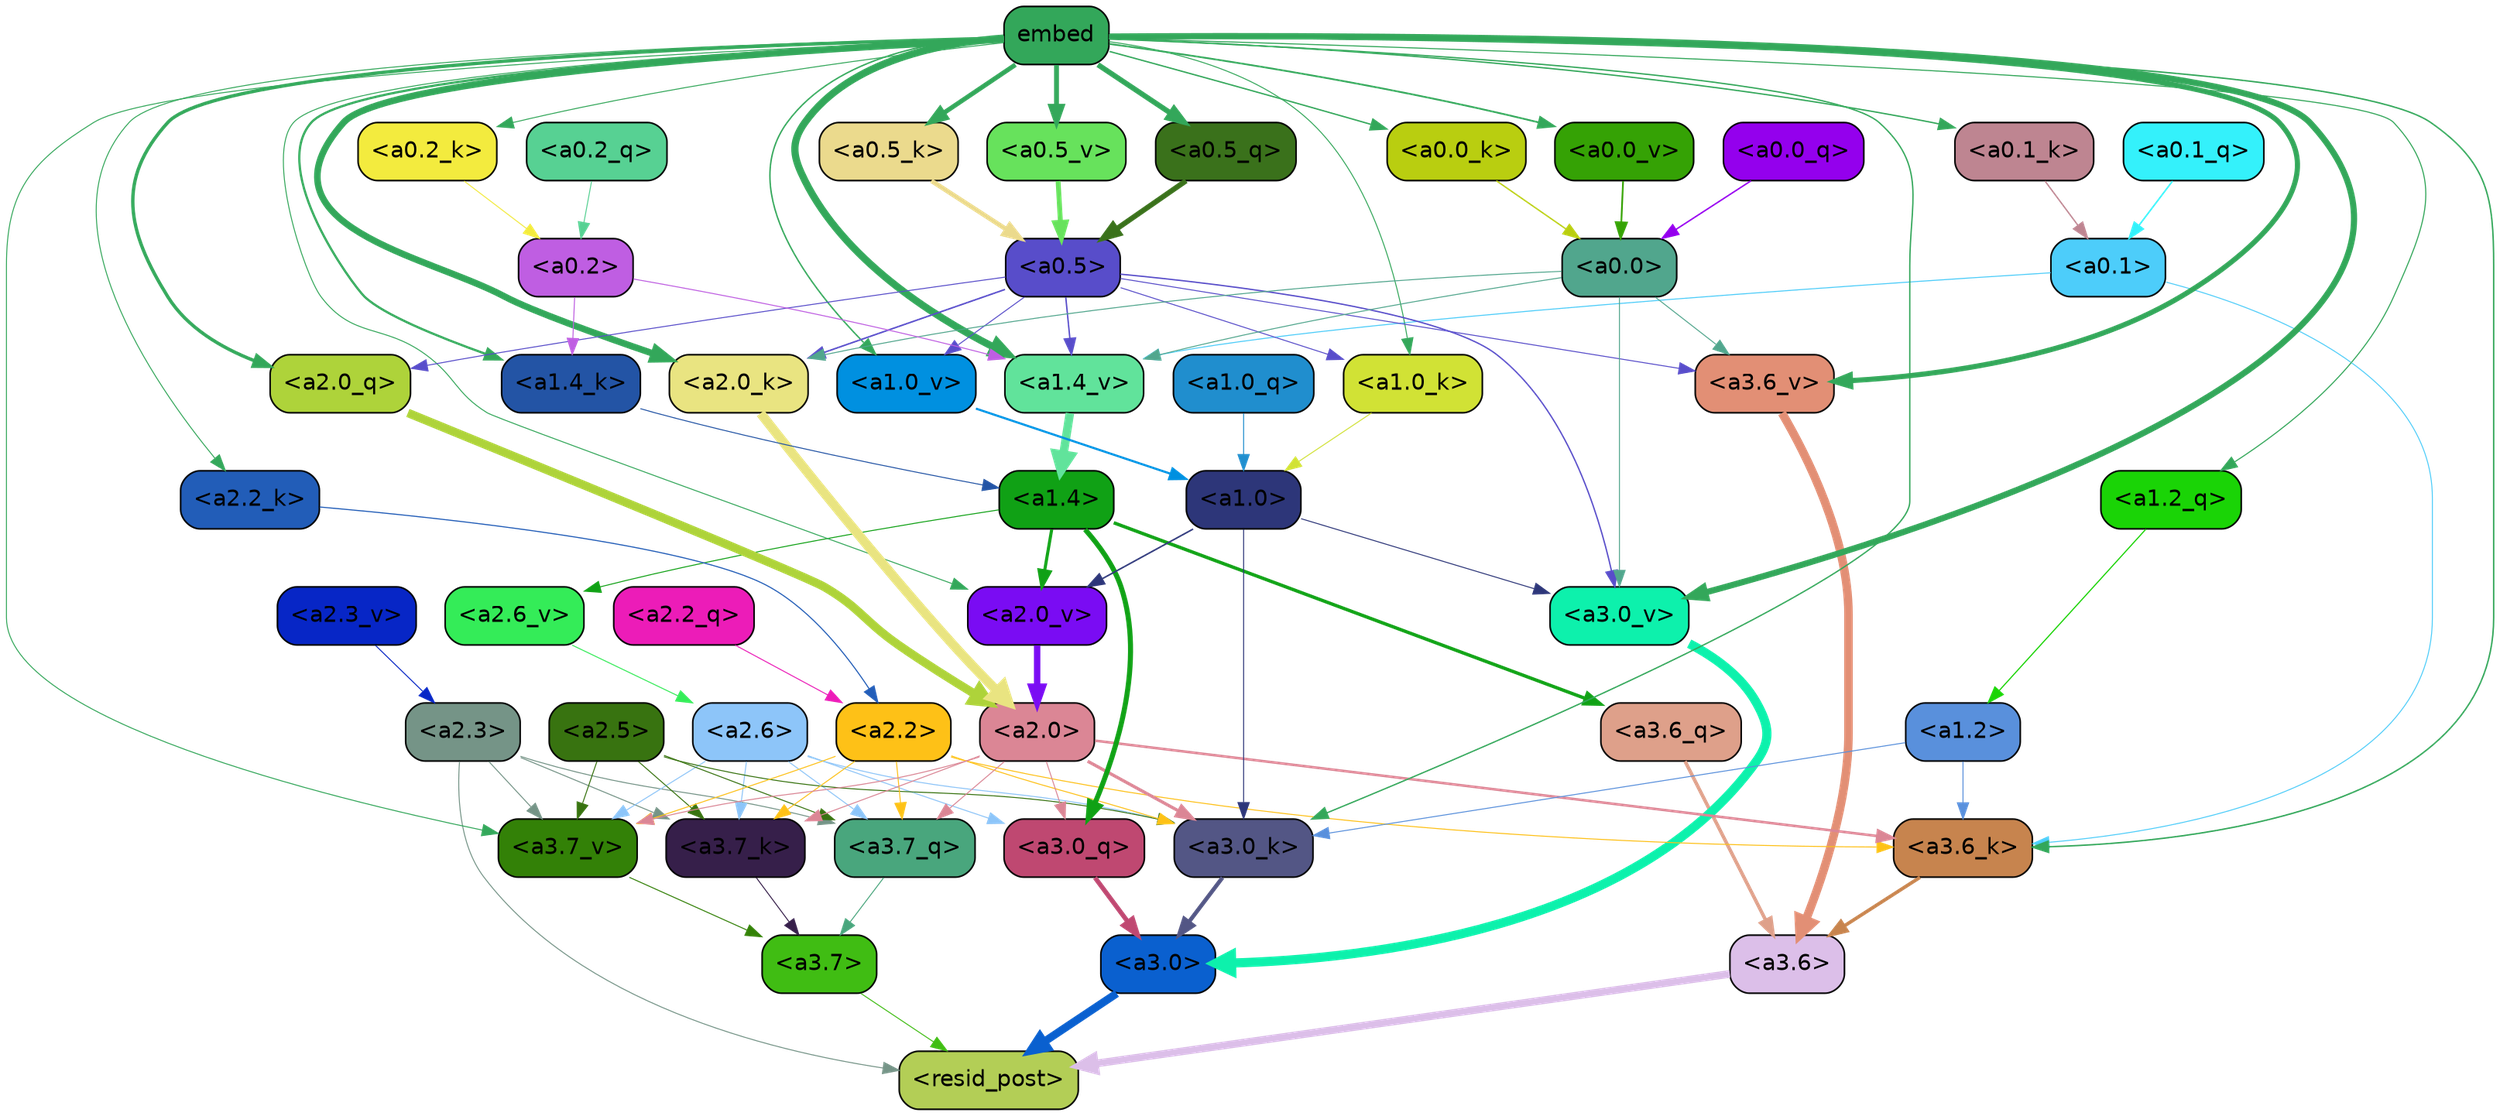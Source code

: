 strict digraph "" {
	graph [bgcolor=transparent,
		layout=dot,
		overlap=false,
		splines=true
	];
	"<a3.7>"	[color=black,
		fillcolor="#40bd13",
		fontname=Helvetica,
		shape=box,
		style="filled, rounded"];
	"<resid_post>"	[color=black,
		fillcolor="#b3ce56",
		fontname=Helvetica,
		shape=box,
		style="filled, rounded"];
	"<a3.7>" -> "<resid_post>"	[color="#40bd13",
		penwidth=0.6];
	"<a3.6>"	[color=black,
		fillcolor="#dcbfe9",
		fontname=Helvetica,
		shape=box,
		style="filled, rounded"];
	"<a3.6>" -> "<resid_post>"	[color="#dcbfe9",
		penwidth=4.751592040061951];
	"<a3.0>"	[color=black,
		fillcolor="#0a60cf",
		fontname=Helvetica,
		shape=box,
		style="filled, rounded"];
	"<a3.0>" -> "<resid_post>"	[color="#0a60cf",
		penwidth=4.904066681861877];
	"<a2.3>"	[color=black,
		fillcolor="#759487",
		fontname=Helvetica,
		shape=box,
		style="filled, rounded"];
	"<a2.3>" -> "<resid_post>"	[color="#759487",
		penwidth=0.6];
	"<a3.7_q>"	[color=black,
		fillcolor="#49a67d",
		fontname=Helvetica,
		shape=box,
		style="filled, rounded"];
	"<a2.3>" -> "<a3.7_q>"	[color="#759487",
		penwidth=0.6];
	"<a3.7_k>"	[color=black,
		fillcolor="#361f4a",
		fontname=Helvetica,
		shape=box,
		style="filled, rounded"];
	"<a2.3>" -> "<a3.7_k>"	[color="#759487",
		penwidth=0.6069068089127541];
	"<a3.7_v>"	[color=black,
		fillcolor="#338107",
		fontname=Helvetica,
		shape=box,
		style="filled, rounded"];
	"<a2.3>" -> "<a3.7_v>"	[color="#759487",
		penwidth=0.6];
	"<a3.7_q>" -> "<a3.7>"	[color="#49a67d",
		penwidth=0.6];
	"<a3.6_q>"	[color=black,
		fillcolor="#dea08a",
		fontname=Helvetica,
		shape=box,
		style="filled, rounded"];
	"<a3.6_q>" -> "<a3.6>"	[color="#dea08a",
		penwidth=2.160832464694977];
	"<a3.0_q>"	[color=black,
		fillcolor="#bf4871",
		fontname=Helvetica,
		shape=box,
		style="filled, rounded"];
	"<a3.0_q>" -> "<a3.0>"	[color="#bf4871",
		penwidth=2.870753765106201];
	"<a3.7_k>" -> "<a3.7>"	[color="#361f4a",
		penwidth=0.6];
	"<a3.6_k>"	[color=black,
		fillcolor="#c7844e",
		fontname=Helvetica,
		shape=box,
		style="filled, rounded"];
	"<a3.6_k>" -> "<a3.6>"	[color="#c7844e",
		penwidth=2.13908451795578];
	"<a3.0_k>"	[color=black,
		fillcolor="#535685",
		fontname=Helvetica,
		shape=box,
		style="filled, rounded"];
	"<a3.0_k>" -> "<a3.0>"	[color="#535685",
		penwidth=2.520303964614868];
	"<a3.7_v>" -> "<a3.7>"	[color="#338107",
		penwidth=0.6];
	"<a3.6_v>"	[color=black,
		fillcolor="#e28f75",
		fontname=Helvetica,
		shape=box,
		style="filled, rounded"];
	"<a3.6_v>" -> "<a3.6>"	[color="#e28f75",
		penwidth=5.297133803367615];
	"<a3.0_v>"	[color=black,
		fillcolor="#0df1ac",
		fontname=Helvetica,
		shape=box,
		style="filled, rounded"];
	"<a3.0_v>" -> "<a3.0>"	[color="#0df1ac",
		penwidth=5.680712580680847];
	"<a2.6>"	[color=black,
		fillcolor="#8dc5f9",
		fontname=Helvetica,
		shape=box,
		style="filled, rounded"];
	"<a2.6>" -> "<a3.7_q>"	[color="#8dc5f9",
		penwidth=0.6];
	"<a2.6>" -> "<a3.0_q>"	[color="#8dc5f9",
		penwidth=0.6];
	"<a2.6>" -> "<a3.7_k>"	[color="#8dc5f9",
		penwidth=0.6];
	"<a2.6>" -> "<a3.0_k>"	[color="#8dc5f9",
		penwidth=0.6];
	"<a2.6>" -> "<a3.7_v>"	[color="#8dc5f9",
		penwidth=0.6];
	"<a2.5>"	[color=black,
		fillcolor="#387310",
		fontname=Helvetica,
		shape=box,
		style="filled, rounded"];
	"<a2.5>" -> "<a3.7_q>"	[color="#387310",
		penwidth=0.6];
	"<a2.5>" -> "<a3.7_k>"	[color="#387310",
		penwidth=0.6];
	"<a2.5>" -> "<a3.0_k>"	[color="#387310",
		penwidth=0.6];
	"<a2.5>" -> "<a3.7_v>"	[color="#387310",
		penwidth=0.6];
	"<a2.2>"	[color=black,
		fillcolor="#fec117",
		fontname=Helvetica,
		shape=box,
		style="filled, rounded"];
	"<a2.2>" -> "<a3.7_q>"	[color="#fec117",
		penwidth=0.6];
	"<a2.2>" -> "<a3.7_k>"	[color="#fec117",
		penwidth=0.6];
	"<a2.2>" -> "<a3.6_k>"	[color="#fec117",
		penwidth=0.6];
	"<a2.2>" -> "<a3.0_k>"	[color="#fec117",
		penwidth=0.6];
	"<a2.2>" -> "<a3.7_v>"	[color="#fec117",
		penwidth=0.6];
	"<a2.0>"	[color=black,
		fillcolor="#db8695",
		fontname=Helvetica,
		shape=box,
		style="filled, rounded"];
	"<a2.0>" -> "<a3.7_q>"	[color="#db8695",
		penwidth=0.6];
	"<a2.0>" -> "<a3.0_q>"	[color="#db8695",
		penwidth=0.6];
	"<a2.0>" -> "<a3.7_k>"	[color="#db8695",
		penwidth=0.6];
	"<a2.0>" -> "<a3.6_k>"	[color="#db8695",
		penwidth=1.564806342124939];
	"<a2.0>" -> "<a3.0_k>"	[color="#db8695",
		penwidth=1.9353990852832794];
	"<a2.0>" -> "<a3.7_v>"	[color="#db8695",
		penwidth=0.6];
	"<a1.4>"	[color=black,
		fillcolor="#10a115",
		fontname=Helvetica,
		shape=box,
		style="filled, rounded"];
	"<a1.4>" -> "<a3.6_q>"	[color="#10a115",
		penwidth=2.0727532356977463];
	"<a1.4>" -> "<a3.0_q>"	[color="#10a115",
		penwidth=3.1279823780059814];
	"<a2.6_v>"	[color=black,
		fillcolor="#34ec58",
		fontname=Helvetica,
		shape=box,
		style="filled, rounded"];
	"<a1.4>" -> "<a2.6_v>"	[color="#10a115",
		penwidth=0.6];
	"<a2.0_v>"	[color=black,
		fillcolor="#7a0cf3",
		fontname=Helvetica,
		shape=box,
		style="filled, rounded"];
	"<a1.4>" -> "<a2.0_v>"	[color="#10a115",
		penwidth=1.9170897603034973];
	"<a1.2>"	[color=black,
		fillcolor="#5990dc",
		fontname=Helvetica,
		shape=box,
		style="filled, rounded"];
	"<a1.2>" -> "<a3.6_k>"	[color="#5990dc",
		penwidth=0.6];
	"<a1.2>" -> "<a3.0_k>"	[color="#5990dc",
		penwidth=0.6];
	"<a0.1>"	[color=black,
		fillcolor="#4dcdfa",
		fontname=Helvetica,
		shape=box,
		style="filled, rounded"];
	"<a0.1>" -> "<a3.6_k>"	[color="#4dcdfa",
		penwidth=0.6];
	"<a1.4_v>"	[color=black,
		fillcolor="#61e39b",
		fontname=Helvetica,
		shape=box,
		style="filled, rounded"];
	"<a0.1>" -> "<a1.4_v>"	[color="#4dcdfa",
		penwidth=0.6202214732766151];
	embed	[color=black,
		fillcolor="#33a75a",
		fontname=Helvetica,
		shape=box,
		style="filled, rounded"];
	embed -> "<a3.6_k>"	[color="#33a75a",
		penwidth=0.8915999233722687];
	embed -> "<a3.0_k>"	[color="#33a75a",
		penwidth=0.832088902592659];
	embed -> "<a3.7_v>"	[color="#33a75a",
		penwidth=0.6];
	embed -> "<a3.6_v>"	[color="#33a75a",
		penwidth=3.1840110421180725];
	embed -> "<a3.0_v>"	[color="#33a75a",
		penwidth=3.8132747188210487];
	"<a2.0_q>"	[color=black,
		fillcolor="#aed33a",
		fontname=Helvetica,
		shape=box,
		style="filled, rounded"];
	embed -> "<a2.0_q>"	[color="#33a75a",
		penwidth=2.084651827812195];
	"<a2.2_k>"	[color=black,
		fillcolor="#225db8",
		fontname=Helvetica,
		shape=box,
		style="filled, rounded"];
	embed -> "<a2.2_k>"	[color="#33a75a",
		penwidth=0.6];
	"<a2.0_k>"	[color=black,
		fillcolor="#e9e481",
		fontname=Helvetica,
		shape=box,
		style="filled, rounded"];
	embed -> "<a2.0_k>"	[color="#33a75a",
		penwidth=4.084526404738426];
	embed -> "<a2.0_v>"	[color="#33a75a",
		penwidth=0.6];
	"<a1.2_q>"	[color=black,
		fillcolor="#1ad406",
		fontname=Helvetica,
		shape=box,
		style="filled, rounded"];
	embed -> "<a1.2_q>"	[color="#33a75a",
		penwidth=0.6670737266540527];
	"<a1.4_k>"	[color=black,
		fillcolor="#2354a5",
		fontname=Helvetica,
		shape=box,
		style="filled, rounded"];
	embed -> "<a1.4_k>"	[color="#33a75a",
		penwidth=1.3912410736083984];
	"<a1.0_k>"	[color=black,
		fillcolor="#d1e235",
		fontname=Helvetica,
		shape=box,
		style="filled, rounded"];
	embed -> "<a1.0_k>"	[color="#33a75a",
		penwidth=0.6];
	embed -> "<a1.4_v>"	[color="#33a75a",
		penwidth=4.4888065457344055];
	"<a1.0_v>"	[color=black,
		fillcolor="#0090e0",
		fontname=Helvetica,
		shape=box,
		style="filled, rounded"];
	embed -> "<a1.0_v>"	[color="#33a75a",
		penwidth=0.8796700537204742];
	"<a0.5_q>"	[color=black,
		fillcolor="#3a711b",
		fontname=Helvetica,
		shape=box,
		style="filled, rounded"];
	embed -> "<a0.5_q>"	[color="#33a75a",
		penwidth=3.260847330093384];
	"<a0.5_k>"	[color=black,
		fillcolor="#ebda8d",
		fontname=Helvetica,
		shape=box,
		style="filled, rounded"];
	embed -> "<a0.5_k>"	[color="#33a75a",
		penwidth=2.847888708114624];
	"<a0.2_k>"	[color=black,
		fillcolor="#f3eb3e",
		fontname=Helvetica,
		shape=box,
		style="filled, rounded"];
	embed -> "<a0.2_k>"	[color="#33a75a",
		penwidth=0.6];
	"<a0.1_k>"	[color=black,
		fillcolor="#be8591",
		fontname=Helvetica,
		shape=box,
		style="filled, rounded"];
	embed -> "<a0.1_k>"	[color="#33a75a",
		penwidth=0.8383875787258148];
	"<a0.0_k>"	[color=black,
		fillcolor="#b9ce10",
		fontname=Helvetica,
		shape=box,
		style="filled, rounded"];
	embed -> "<a0.0_k>"	[color="#33a75a",
		penwidth=0.8456993401050568];
	"<a0.5_v>"	[color=black,
		fillcolor="#67e25c",
		fontname=Helvetica,
		shape=box,
		style="filled, rounded"];
	embed -> "<a0.5_v>"	[color="#33a75a",
		penwidth=2.9884533882141113];
	"<a0.0_v>"	[color=black,
		fillcolor="#35a205",
		fontname=Helvetica,
		shape=box,
		style="filled, rounded"];
	embed -> "<a0.0_v>"	[color="#33a75a",
		penwidth=1.0739320516586304];
	"<a1.0>"	[color=black,
		fillcolor="#2d3679",
		fontname=Helvetica,
		shape=box,
		style="filled, rounded"];
	"<a1.0>" -> "<a3.0_k>"	[color="#2d3679",
		penwidth=0.6];
	"<a1.0>" -> "<a3.0_v>"	[color="#2d3679",
		penwidth=0.6];
	"<a1.0>" -> "<a2.0_v>"	[color="#2d3679",
		penwidth=0.9450988052412868];
	"<a0.5>"	[color=black,
		fillcolor="#584dca",
		fontname=Helvetica,
		shape=box,
		style="filled, rounded"];
	"<a0.5>" -> "<a3.6_v>"	[color="#584dca",
		penwidth=0.6];
	"<a0.5>" -> "<a3.0_v>"	[color="#584dca",
		penwidth=0.8331108838319778];
	"<a0.5>" -> "<a2.0_q>"	[color="#584dca",
		penwidth=0.6];
	"<a0.5>" -> "<a2.0_k>"	[color="#584dca",
		penwidth=0.9412797391414642];
	"<a0.5>" -> "<a1.0_k>"	[color="#584dca",
		penwidth=0.6];
	"<a0.5>" -> "<a1.4_v>"	[color="#584dca",
		penwidth=0.8757842034101486];
	"<a0.5>" -> "<a1.0_v>"	[color="#584dca",
		penwidth=0.6];
	"<a0.0>"	[color=black,
		fillcolor="#51a68d",
		fontname=Helvetica,
		shape=box,
		style="filled, rounded"];
	"<a0.0>" -> "<a3.6_v>"	[color="#51a68d",
		penwidth=0.6];
	"<a0.0>" -> "<a3.0_v>"	[color="#51a68d",
		penwidth=0.6];
	"<a0.0>" -> "<a2.0_k>"	[color="#51a68d",
		penwidth=0.6];
	"<a0.0>" -> "<a1.4_v>"	[color="#51a68d",
		penwidth=0.6];
	"<a2.2_q>"	[color=black,
		fillcolor="#ec1cb8",
		fontname=Helvetica,
		shape=box,
		style="filled, rounded"];
	"<a2.2_q>" -> "<a2.2>"	[color="#ec1cb8",
		penwidth=0.6];
	"<a2.0_q>" -> "<a2.0>"	[color="#aed33a",
		penwidth=5.29856276512146];
	"<a2.2_k>" -> "<a2.2>"	[color="#225db8",
		penwidth=0.6722683310508728];
	"<a2.0_k>" -> "<a2.0>"	[color="#e9e481",
		penwidth=5.859246134757996];
	"<a2.6_v>" -> "<a2.6>"	[color="#34ec58",
		penwidth=0.6];
	"<a2.3_v>"	[color=black,
		fillcolor="#0726c6",
		fontname=Helvetica,
		shape=box,
		style="filled, rounded"];
	"<a2.3_v>" -> "<a2.3>"	[color="#0726c6",
		penwidth=0.6];
	"<a2.0_v>" -> "<a2.0>"	[color="#7a0cf3",
		penwidth=3.9621697664260864];
	"<a1.2_q>" -> "<a1.2>"	[color="#1ad406",
		penwidth=0.7185482024215162];
	"<a1.0_q>"	[color=black,
		fillcolor="#208ece",
		fontname=Helvetica,
		shape=box,
		style="filled, rounded"];
	"<a1.0_q>" -> "<a1.0>"	[color="#208ece",
		penwidth=0.6];
	"<a1.4_k>" -> "<a1.4>"	[color="#2354a5",
		penwidth=0.6];
	"<a1.0_k>" -> "<a1.0>"	[color="#d1e235",
		penwidth=0.6];
	"<a1.4_v>" -> "<a1.4>"	[color="#61e39b",
		penwidth=5.280138969421387];
	"<a1.0_v>" -> "<a1.0>"	[color="#0090e0",
		penwidth=1.318962275981903];
	"<a0.2>"	[color=black,
		fillcolor="#bf5ee2",
		fontname=Helvetica,
		shape=box,
		style="filled, rounded"];
	"<a0.2>" -> "<a1.4_k>"	[color="#bf5ee2",
		penwidth=0.6];
	"<a0.2>" -> "<a1.4_v>"	[color="#bf5ee2",
		penwidth=0.6];
	"<a0.5_q>" -> "<a0.5>"	[color="#3a711b",
		penwidth=3.2608389854431152];
	"<a0.2_q>"	[color=black,
		fillcolor="#57d193",
		fontname=Helvetica,
		shape=box,
		style="filled, rounded"];
	"<a0.2_q>" -> "<a0.2>"	[color="#57d193",
		penwidth=0.6];
	"<a0.1_q>"	[color=black,
		fillcolor="#34f1fb",
		fontname=Helvetica,
		shape=box,
		style="filled, rounded"];
	"<a0.1_q>" -> "<a0.1>"	[color="#34f1fb",
		penwidth=0.9313003718852997];
	"<a0.0_q>"	[color=black,
		fillcolor="#9400ed",
		fontname=Helvetica,
		shape=box,
		style="filled, rounded"];
	"<a0.0_q>" -> "<a0.0>"	[color="#9400ed",
		penwidth=0.889376699924469];
	"<a0.5_k>" -> "<a0.5>"	[color="#ebda8d",
		penwidth=2.847884178161621];
	"<a0.2_k>" -> "<a0.2>"	[color="#f3eb3e",
		penwidth=0.6];
	"<a0.1_k>" -> "<a0.1>"	[color="#be8591",
		penwidth=0.8383780717849731];
	"<a0.0_k>" -> "<a0.0>"	[color="#b9ce10",
		penwidth=0.8456957042217255];
	"<a0.5_v>" -> "<a0.5>"	[color="#67e25c",
		penwidth=3.0173392295837402];
	"<a0.0_v>" -> "<a0.0>"	[color="#35a205",
		penwidth=1.0739268958568573];
}
